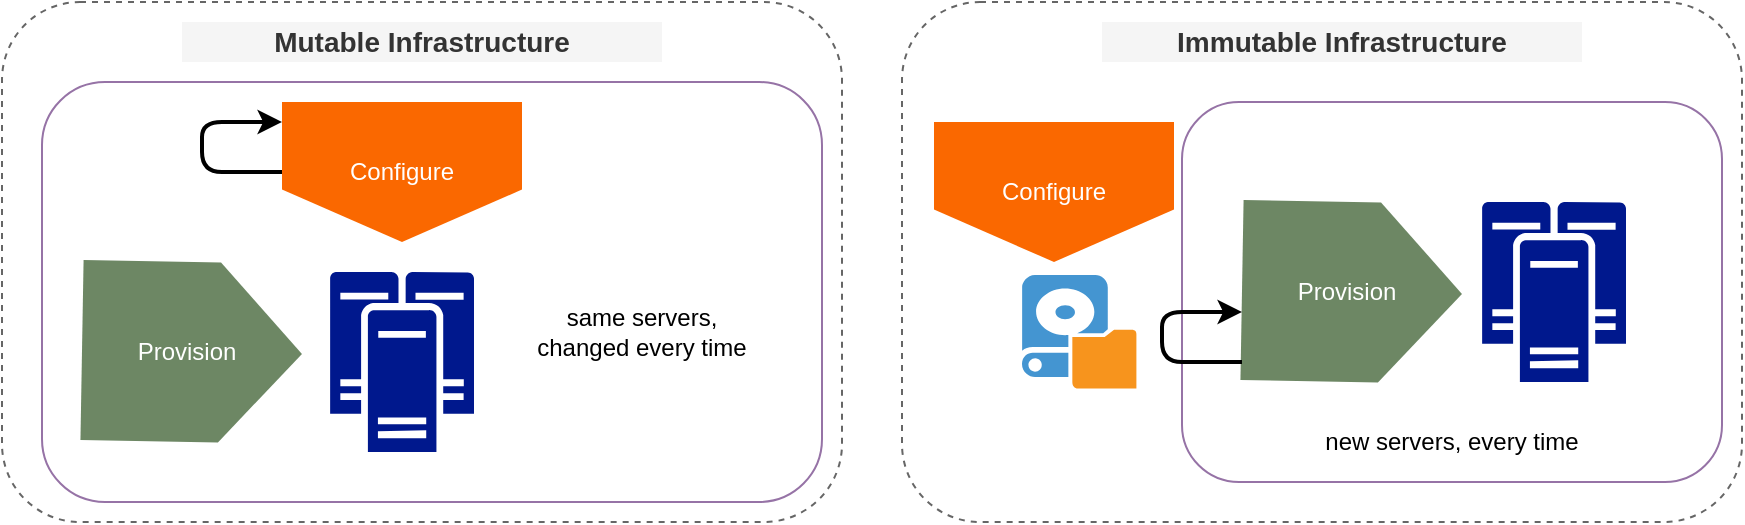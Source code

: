 <mxfile version="14.1.8" type="device"><diagram id="6uA8Tz4K2sRKG3DcXu03" name="Page-1"><mxGraphModel dx="1913" dy="816" grid="1" gridSize="10" guides="1" tooltips="1" connect="1" arrows="1" fold="1" page="1" pageScale="1" pageWidth="827" pageHeight="1169" math="0" shadow="0"><root><mxCell id="0"/><mxCell id="1" parent="0"/><mxCell id="Zx30en1UrZ8bQHLVkCkj-1" value="" style="rounded=1;whiteSpace=wrap;html=1;fillColor=none;dashed=1;strokeColor=#666666;fontColor=#333333;" vertex="1" parent="1"><mxGeometry x="-570" y="220" width="420" height="260" as="geometry"/></mxCell><mxCell id="Zx30en1UrZ8bQHLVkCkj-2" value="" style="rounded=1;whiteSpace=wrap;html=1;fillColor=none;dashed=1;strokeColor=#666666;fontColor=#333333;" vertex="1" parent="1"><mxGeometry x="-120" y="220" width="420" height="260" as="geometry"/></mxCell><mxCell id="Zx30en1UrZ8bQHLVkCkj-3" value="" style="rounded=1;whiteSpace=wrap;html=1;fillColor=none;strokeColor=#9673a6;" vertex="1" parent="1"><mxGeometry x="-550" y="260" width="390" height="210" as="geometry"/></mxCell><mxCell id="Zx30en1UrZ8bQHLVkCkj-4" value="&lt;font style=&quot;font-size: 14px&quot;&gt;Mutable Infrastructure&lt;/font&gt;" style="text;html=1;strokeColor=none;fillColor=#f5f5f5;align=center;verticalAlign=middle;whiteSpace=wrap;rounded=0;fontColor=#333333;fontStyle=1" vertex="1" parent="1"><mxGeometry x="-480" y="230" width="240" height="20" as="geometry"/></mxCell><mxCell id="Zx30en1UrZ8bQHLVkCkj-5" value="" style="rounded=1;whiteSpace=wrap;html=1;fillColor=none;strokeColor=#9673a6;" vertex="1" parent="1"><mxGeometry x="20" y="270" width="270" height="190" as="geometry"/></mxCell><mxCell id="Zx30en1UrZ8bQHLVkCkj-6" value="" style="aspect=fixed;pointerEvents=1;shadow=0;dashed=0;html=1;strokeColor=none;labelPosition=center;verticalLabelPosition=bottom;verticalAlign=top;align=center;fillColor=#00188D;shape=mxgraph.mscae.enterprise.cluster_server" vertex="1" parent="1"><mxGeometry x="170" y="320" width="72" height="90" as="geometry"/></mxCell><mxCell id="Zx30en1UrZ8bQHLVkCkj-7" value="&lt;font style=&quot;font-size: 14px&quot;&gt;Immutable Infrastructure&lt;/font&gt;" style="text;html=1;strokeColor=none;fillColor=#f5f5f5;align=center;verticalAlign=middle;whiteSpace=wrap;rounded=0;fontColor=#333333;fontStyle=1" vertex="1" parent="1"><mxGeometry x="-20" y="230" width="240" height="20" as="geometry"/></mxCell><mxCell id="Zx30en1UrZ8bQHLVkCkj-8" value="Configure" style="shape=offPageConnector;whiteSpace=wrap;html=1;dashed=1;fillColor=#fa6800;strokeColor=none;fontColor=#ffffff;" vertex="1" parent="1"><mxGeometry x="-430" y="270" width="120" height="70" as="geometry"/></mxCell><mxCell id="Zx30en1UrZ8bQHLVkCkj-9" value="" style="aspect=fixed;pointerEvents=1;shadow=0;dashed=0;html=1;strokeColor=none;labelPosition=center;verticalLabelPosition=bottom;verticalAlign=top;align=center;fillColor=#00188D;shape=mxgraph.mscae.enterprise.cluster_server" vertex="1" parent="1"><mxGeometry x="-406" y="355" width="72" height="90" as="geometry"/></mxCell><mxCell id="Zx30en1UrZ8bQHLVkCkj-10" value="new servers, every time" style="text;html=1;align=center;verticalAlign=middle;whiteSpace=wrap;rounded=0;fontStyle=0" vertex="1" parent="1"><mxGeometry x="35" y="430" width="240" height="20" as="geometry"/></mxCell><mxCell id="Zx30en1UrZ8bQHLVkCkj-11" value="" style="group" vertex="1" connectable="0" parent="1"><mxGeometry x="-530" y="340" width="105" height="110" as="geometry"/></mxCell><mxCell id="Zx30en1UrZ8bQHLVkCkj-12" value="" style="shape=offPageConnector;whiteSpace=wrap;html=1;dashed=1;fillColor=#6d8764;strokeColor=none;fontColor=#ffffff;rotation=-89;textDirection=ltr;" vertex="1" parent="Zx30en1UrZ8bQHLVkCkj-11"><mxGeometry x="10" width="90" height="110" as="geometry"/></mxCell><mxCell id="Zx30en1UrZ8bQHLVkCkj-13" value="Provision" style="text;html=1;align=center;verticalAlign=middle;whiteSpace=wrap;rounded=0;fontStyle=0;fontColor=#FFFFFF;" vertex="1" parent="Zx30en1UrZ8bQHLVkCkj-11"><mxGeometry y="45" width="105" height="20" as="geometry"/></mxCell><mxCell id="Zx30en1UrZ8bQHLVkCkj-14" value="&lt;div&gt;same servers,&lt;/div&gt;&lt;div&gt;changed every time&lt;br&gt;&lt;/div&gt;" style="text;html=1;align=center;verticalAlign=middle;whiteSpace=wrap;rounded=0;fontStyle=0" vertex="1" parent="1"><mxGeometry x="-370" y="375" width="240" height="20" as="geometry"/></mxCell><mxCell id="Zx30en1UrZ8bQHLVkCkj-15" value="" style="group" vertex="1" connectable="0" parent="1"><mxGeometry x="50" y="310" width="105" height="110" as="geometry"/></mxCell><mxCell id="Zx30en1UrZ8bQHLVkCkj-16" value="" style="shape=offPageConnector;whiteSpace=wrap;html=1;dashed=1;fillColor=#6d8764;strokeColor=none;fontColor=#ffffff;rotation=-89;textDirection=ltr;" vertex="1" parent="Zx30en1UrZ8bQHLVkCkj-15"><mxGeometry x="10" width="90" height="110" as="geometry"/></mxCell><mxCell id="Zx30en1UrZ8bQHLVkCkj-17" value="Provision" style="text;html=1;align=center;verticalAlign=middle;whiteSpace=wrap;rounded=0;fontStyle=0;fontColor=#FFFFFF;" vertex="1" parent="Zx30en1UrZ8bQHLVkCkj-15"><mxGeometry y="45" width="105" height="20" as="geometry"/></mxCell><mxCell id="Zx30en1UrZ8bQHLVkCkj-18" value="Configure" style="shape=offPageConnector;whiteSpace=wrap;html=1;dashed=1;fillColor=#fa6800;strokeColor=none;fontColor=#ffffff;" vertex="1" parent="1"><mxGeometry x="-104" y="280" width="120" height="70" as="geometry"/></mxCell><mxCell id="Zx30en1UrZ8bQHLVkCkj-19" value="" style="shadow=0;dashed=0;html=1;strokeColor=none;fillColor=#4495D1;labelPosition=center;verticalLabelPosition=bottom;verticalAlign=top;align=center;outlineConnect=0;shape=mxgraph.veeam.local_disk;fontColor=#FFFFFF;" vertex="1" parent="1"><mxGeometry x="-60" y="356.5" width="57.2" height="56.8" as="geometry"/></mxCell><mxCell id="Zx30en1UrZ8bQHLVkCkj-20" value="" style="edgeStyle=elbowEdgeStyle;elbow=horizontal;endArrow=classic;html=1;fontColor=#FFFFFF;strokeWidth=2;exitX=0;exitY=0.5;exitDx=0;exitDy=0;" edge="1" parent="1" source="Zx30en1UrZ8bQHLVkCkj-8"><mxGeometry width="50" height="50" relative="1" as="geometry"><mxPoint x="-440" y="310" as="sourcePoint"/><mxPoint x="-430" y="280" as="targetPoint"/><Array as="points"><mxPoint x="-470" y="300"/></Array></mxGeometry></mxCell><mxCell id="Zx30en1UrZ8bQHLVkCkj-21" value="" style="edgeStyle=elbowEdgeStyle;elbow=horizontal;endArrow=classic;html=1;fontColor=#FFFFFF;strokeWidth=2;exitX=0;exitY=0.5;exitDx=0;exitDy=0;" edge="1" parent="1"><mxGeometry width="50" height="50" relative="1" as="geometry"><mxPoint x="50" y="400" as="sourcePoint"/><mxPoint x="50" y="375" as="targetPoint"/><Array as="points"><mxPoint x="10" y="395"/></Array></mxGeometry></mxCell></root></mxGraphModel></diagram></mxfile>